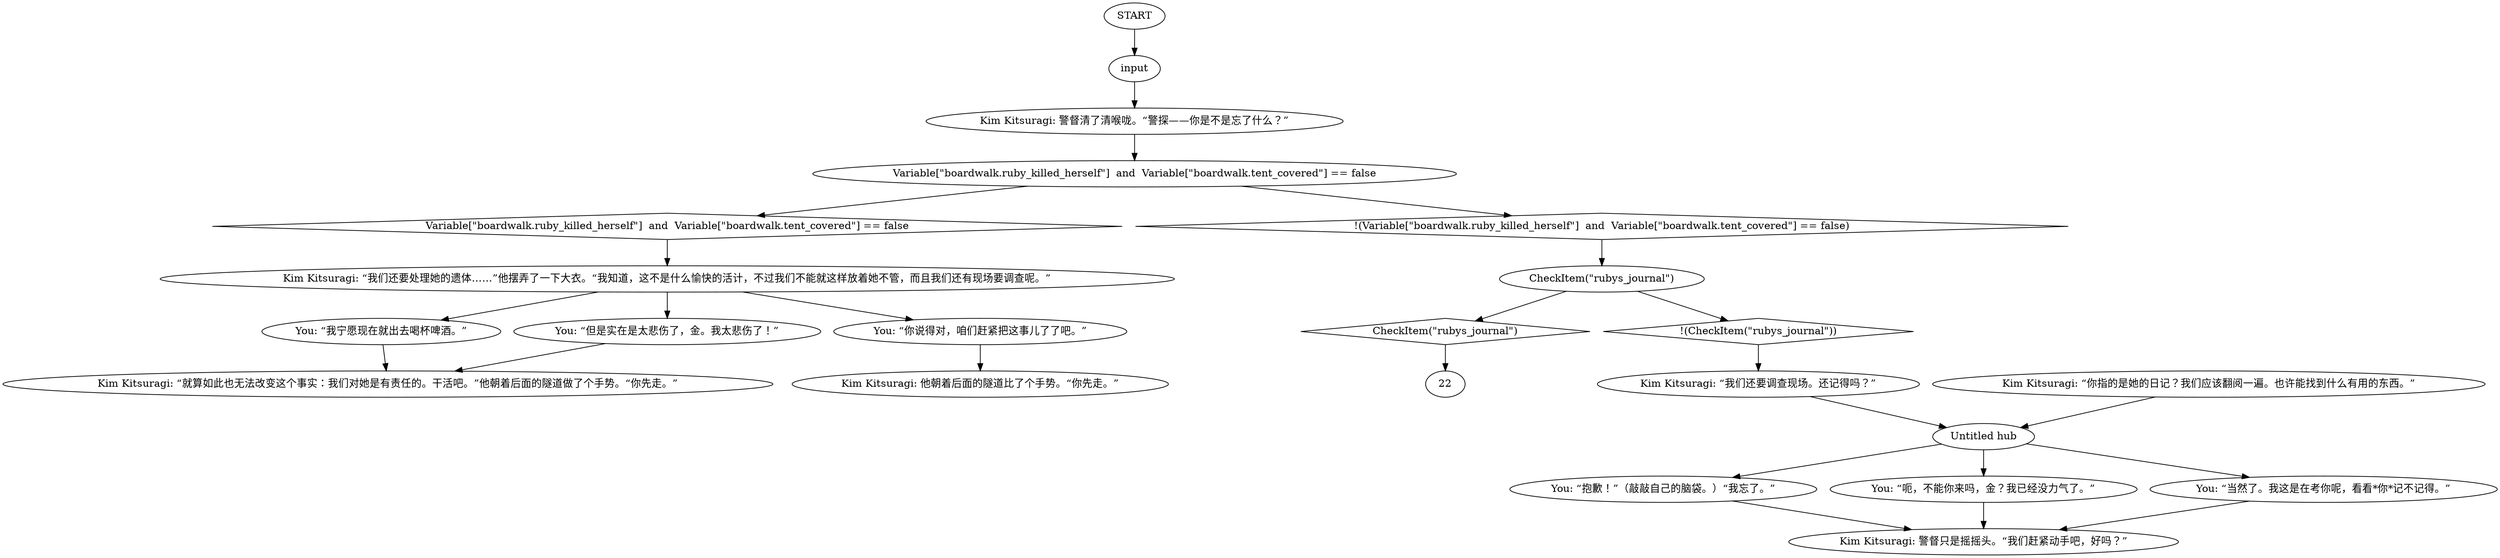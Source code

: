 # LAIR / Door to Stairwell
# This prevents the player from leaving the main lair -- only fires if they have dealt with Ruby but not read her journal.
# ==================================================
digraph G {
	  0 [label="START"];
	  1 [label="input"];
	  2 [label="You: “抱歉！”（敲敲自己的脑袋。）“我忘了。”"];
	  3 [label="CheckItem(\"rubys_journal\")"];
	  4 [label="CheckItem(\"rubys_journal\")", shape=diamond];
	  5 [label="!(CheckItem(\"rubys_journal\"))", shape=diamond];
	  6 [label="You: “我宁愿现在就出去喝杯啤酒。”"];
	  7 [label="You: “呃，不能你来吗，金？我已经没力气了。”"];
	  8 [label="Kim Kitsuragi: 他朝着后面的隧道比了个手势。“你先走。”"];
	  9 [label="You: “但是实在是太悲伤了，金。我太悲伤了！”"];
	  10 [label="Kim Kitsuragi: 警督清了清喉咙。“警探——你是不是忘了什么？”"];
	  11 [label="Variable[\"boardwalk.ruby_killed_herself\"]  and  Variable[\"boardwalk.tent_covered\"] == false"];
	  12 [label="Variable[\"boardwalk.ruby_killed_herself\"]  and  Variable[\"boardwalk.tent_covered\"] == false", shape=diamond];
	  13 [label="!(Variable[\"boardwalk.ruby_killed_herself\"]  and  Variable[\"boardwalk.tent_covered\"] == false)", shape=diamond];
	  14 [label="Kim Kitsuragi: 警督只是摇摇头。“我们赶紧动手吧，好吗？”"];
	  15 [label="Untitled hub"];
	  16 [label="You: “你说得对，咱们赶紧把这事儿了了吧。”"];
	  17 [label="Kim Kitsuragi: “我们还要处理她的遗体……”他摆弄了一下大衣。“我知道，这不是什么愉快的活计，不过我们不能就这样放着她不管，而且我们还有现场要调查呢。”"];
	  18 [label="Kim Kitsuragi: “就算如此也无法改变这个事实：我们对她是有责任的。干活吧。”他朝着后面的隧道做了个手势。“你先走。”"];
	  19 [label="Kim Kitsuragi: “我们还要调查现场。还记得吗？”"];
	  20 [label="You: “当然了。我这是在考你呢，看看*你*记不记得。”"];
	  21 [label="Kim Kitsuragi: “你指的是她的日记？我们应该翻阅一遍。也许能找到什么有用的东西。”"];
	  0 -> 1
	  1 -> 10
	  2 -> 14
	  3 -> 4
	  3 -> 5
	  4 -> 22
	  5 -> 19
	  6 -> 18
	  7 -> 14
	  9 -> 18
	  10 -> 11
	  11 -> 12
	  11 -> 13
	  12 -> 17
	  13 -> 3
	  15 -> 2
	  15 -> 20
	  15 -> 7
	  16 -> 8
	  17 -> 16
	  17 -> 9
	  17 -> 6
	  19 -> 15
	  20 -> 14
	  21 -> 15
}

